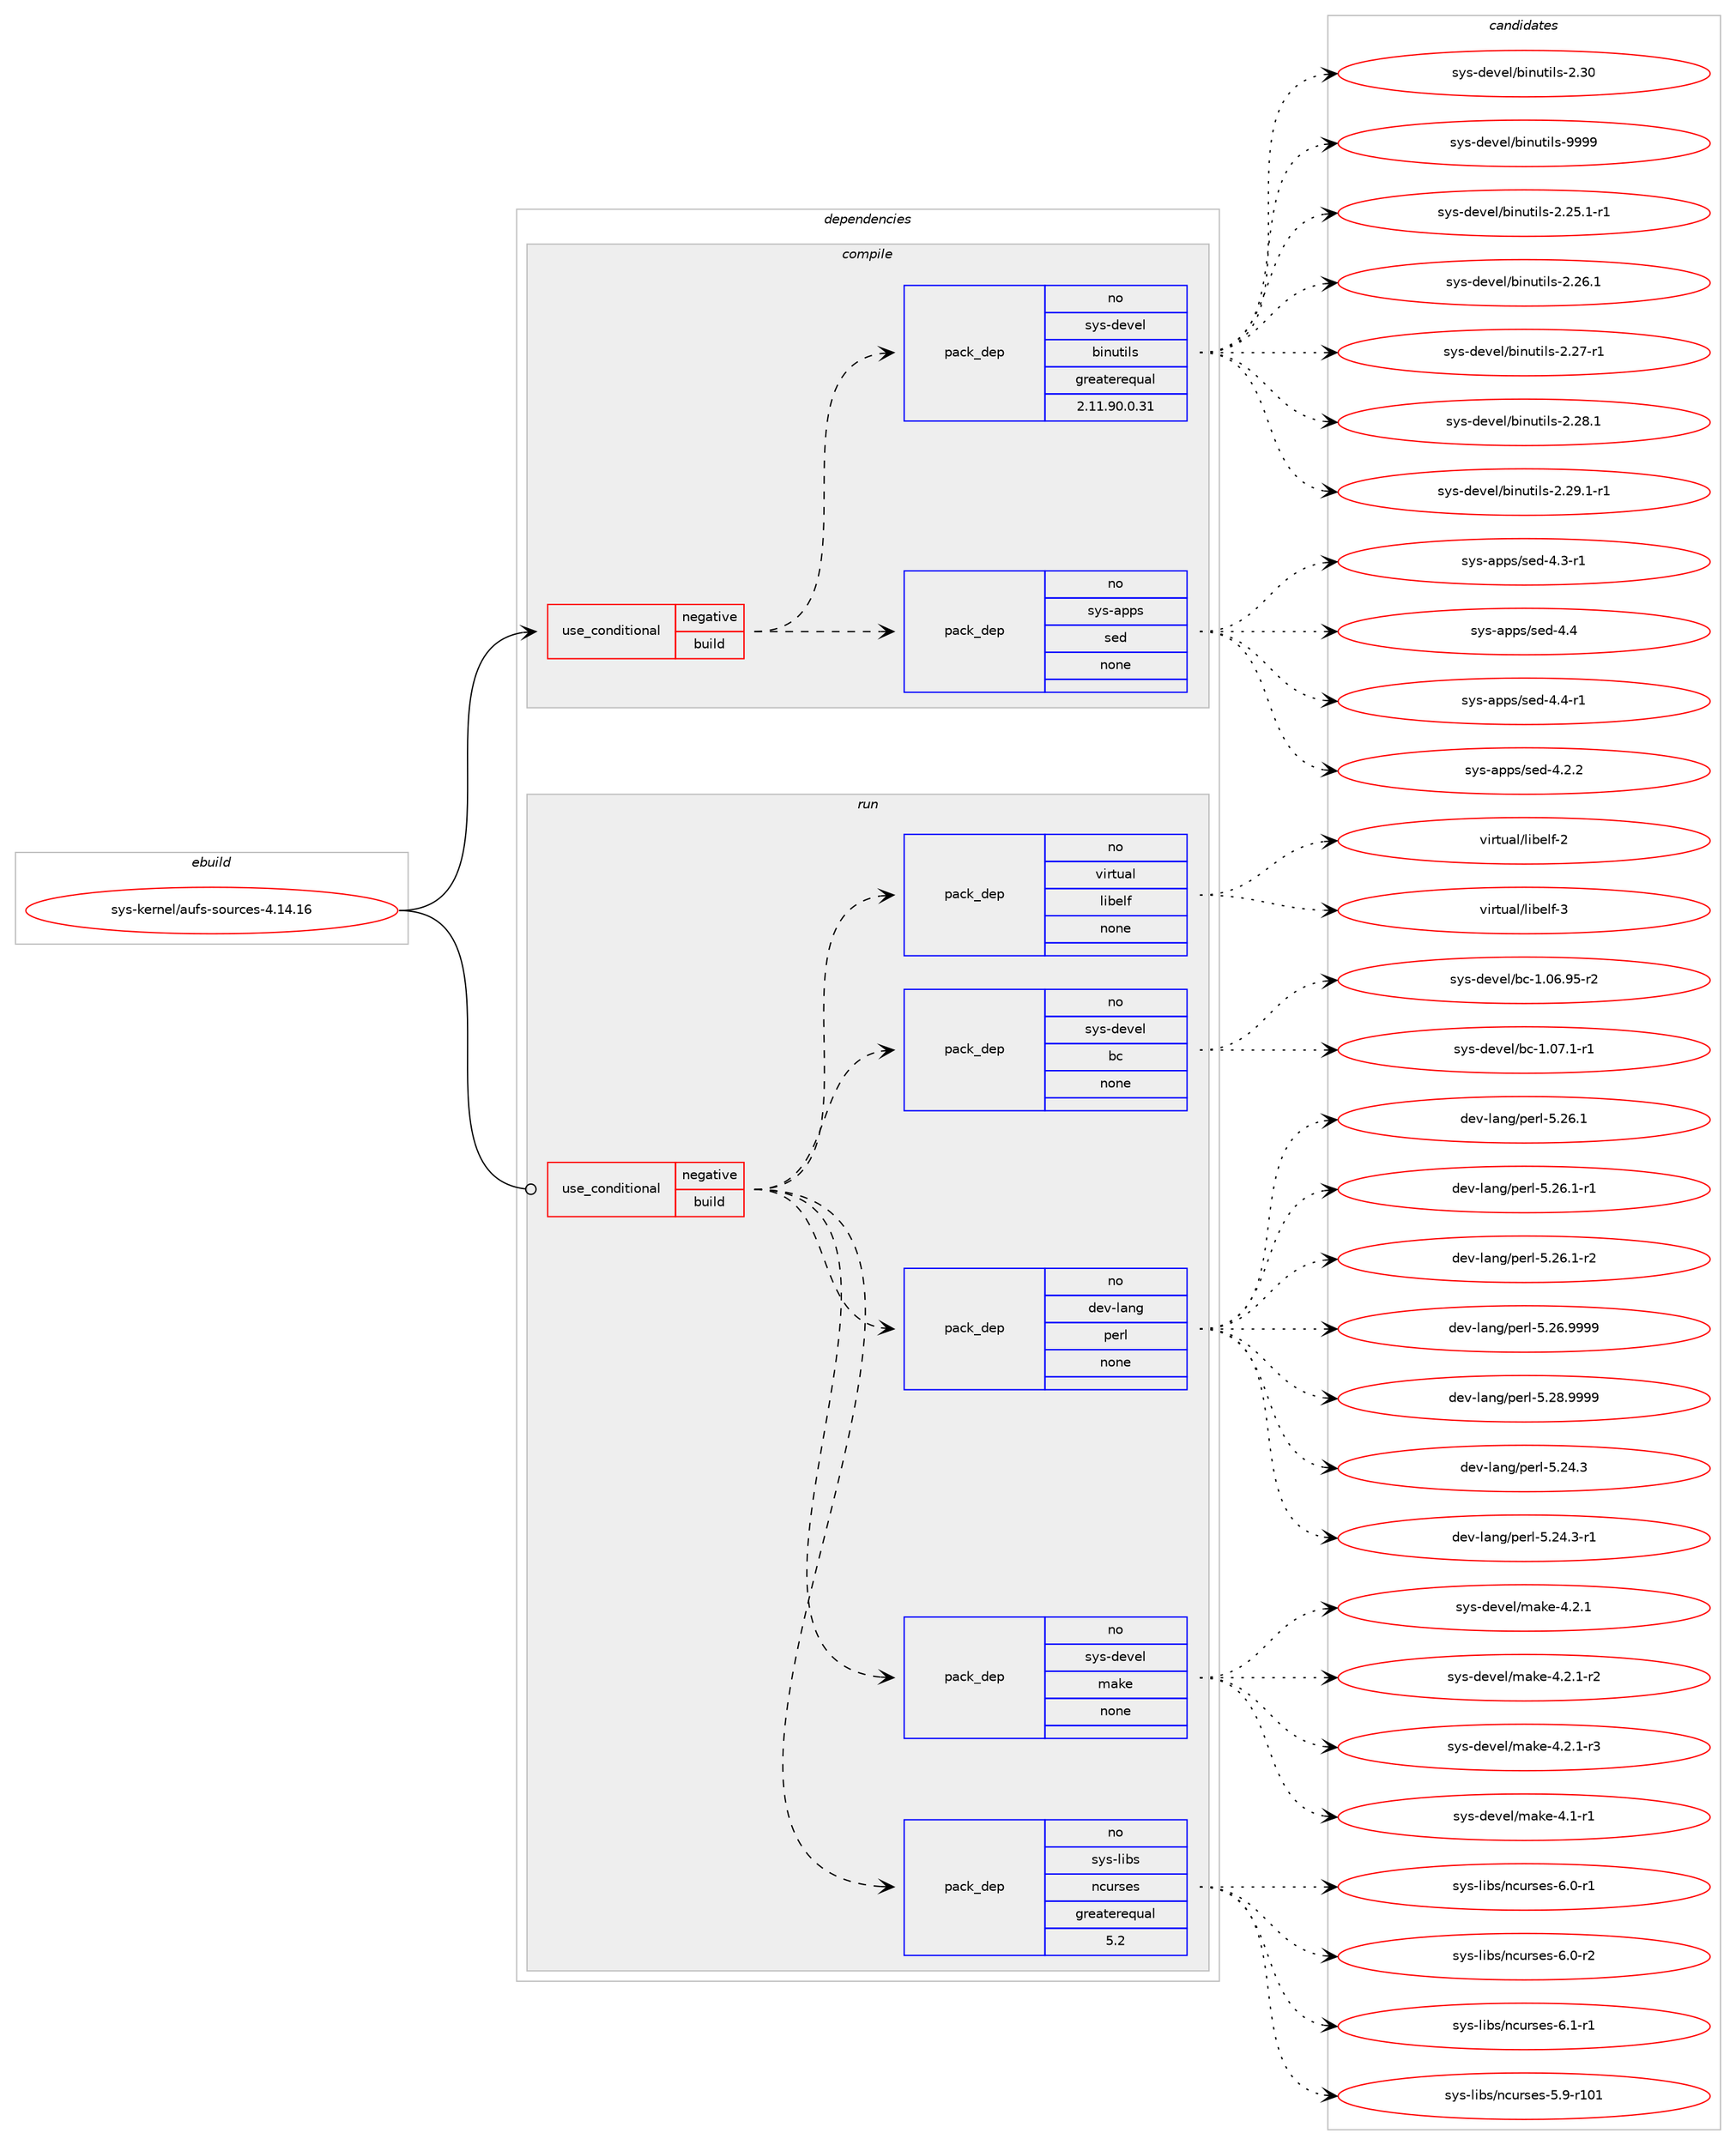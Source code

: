digraph prolog {

# *************
# Graph options
# *************

newrank=true;
concentrate=true;
compound=true;
graph [rankdir=LR,fontname=Helvetica,fontsize=10,ranksep=1.5];#, ranksep=2.5, nodesep=0.2];
edge  [arrowhead=vee];
node  [fontname=Helvetica,fontsize=10];

# **********
# The ebuild
# **********

subgraph cluster_leftcol {
color=gray;
rank=same;
label=<<i>ebuild</i>>;
id [label="sys-kernel/aufs-sources-4.14.16", color=red, width=4, href="../sys-kernel/aufs-sources-4.14.16.svg"];
}

# ****************
# The dependencies
# ****************

subgraph cluster_midcol {
color=gray;
label=<<i>dependencies</i>>;
subgraph cluster_compile {
fillcolor="#eeeeee";
style=filled;
label=<<i>compile</i>>;
subgraph cond684 {
dependency6714 [label=<<TABLE BORDER="0" CELLBORDER="1" CELLSPACING="0" CELLPADDING="4"><TR><TD ROWSPAN="3" CELLPADDING="10">use_conditional</TD></TR><TR><TD>negative</TD></TR><TR><TD>build</TD></TR></TABLE>>, shape=none, color=red];
subgraph pack5979 {
dependency6715 [label=<<TABLE BORDER="0" CELLBORDER="1" CELLSPACING="0" CELLPADDING="4" WIDTH="220"><TR><TD ROWSPAN="6" CELLPADDING="30">pack_dep</TD></TR><TR><TD WIDTH="110">no</TD></TR><TR><TD>sys-apps</TD></TR><TR><TD>sed</TD></TR><TR><TD>none</TD></TR><TR><TD></TD></TR></TABLE>>, shape=none, color=blue];
}
dependency6714:e -> dependency6715:w [weight=20,style="dashed",arrowhead="vee"];
subgraph pack5980 {
dependency6716 [label=<<TABLE BORDER="0" CELLBORDER="1" CELLSPACING="0" CELLPADDING="4" WIDTH="220"><TR><TD ROWSPAN="6" CELLPADDING="30">pack_dep</TD></TR><TR><TD WIDTH="110">no</TD></TR><TR><TD>sys-devel</TD></TR><TR><TD>binutils</TD></TR><TR><TD>greaterequal</TD></TR><TR><TD>2.11.90.0.31</TD></TR></TABLE>>, shape=none, color=blue];
}
dependency6714:e -> dependency6716:w [weight=20,style="dashed",arrowhead="vee"];
}
id:e -> dependency6714:w [weight=20,style="solid",arrowhead="vee"];
}
subgraph cluster_compileandrun {
fillcolor="#eeeeee";
style=filled;
label=<<i>compile and run</i>>;
}
subgraph cluster_run {
fillcolor="#eeeeee";
style=filled;
label=<<i>run</i>>;
subgraph cond685 {
dependency6717 [label=<<TABLE BORDER="0" CELLBORDER="1" CELLSPACING="0" CELLPADDING="4"><TR><TD ROWSPAN="3" CELLPADDING="10">use_conditional</TD></TR><TR><TD>negative</TD></TR><TR><TD>build</TD></TR></TABLE>>, shape=none, color=red];
subgraph pack5981 {
dependency6718 [label=<<TABLE BORDER="0" CELLBORDER="1" CELLSPACING="0" CELLPADDING="4" WIDTH="220"><TR><TD ROWSPAN="6" CELLPADDING="30">pack_dep</TD></TR><TR><TD WIDTH="110">no</TD></TR><TR><TD>sys-libs</TD></TR><TR><TD>ncurses</TD></TR><TR><TD>greaterequal</TD></TR><TR><TD>5.2</TD></TR></TABLE>>, shape=none, color=blue];
}
dependency6717:e -> dependency6718:w [weight=20,style="dashed",arrowhead="vee"];
subgraph pack5982 {
dependency6719 [label=<<TABLE BORDER="0" CELLBORDER="1" CELLSPACING="0" CELLPADDING="4" WIDTH="220"><TR><TD ROWSPAN="6" CELLPADDING="30">pack_dep</TD></TR><TR><TD WIDTH="110">no</TD></TR><TR><TD>sys-devel</TD></TR><TR><TD>make</TD></TR><TR><TD>none</TD></TR><TR><TD></TD></TR></TABLE>>, shape=none, color=blue];
}
dependency6717:e -> dependency6719:w [weight=20,style="dashed",arrowhead="vee"];
subgraph pack5983 {
dependency6720 [label=<<TABLE BORDER="0" CELLBORDER="1" CELLSPACING="0" CELLPADDING="4" WIDTH="220"><TR><TD ROWSPAN="6" CELLPADDING="30">pack_dep</TD></TR><TR><TD WIDTH="110">no</TD></TR><TR><TD>dev-lang</TD></TR><TR><TD>perl</TD></TR><TR><TD>none</TD></TR><TR><TD></TD></TR></TABLE>>, shape=none, color=blue];
}
dependency6717:e -> dependency6720:w [weight=20,style="dashed",arrowhead="vee"];
subgraph pack5984 {
dependency6721 [label=<<TABLE BORDER="0" CELLBORDER="1" CELLSPACING="0" CELLPADDING="4" WIDTH="220"><TR><TD ROWSPAN="6" CELLPADDING="30">pack_dep</TD></TR><TR><TD WIDTH="110">no</TD></TR><TR><TD>sys-devel</TD></TR><TR><TD>bc</TD></TR><TR><TD>none</TD></TR><TR><TD></TD></TR></TABLE>>, shape=none, color=blue];
}
dependency6717:e -> dependency6721:w [weight=20,style="dashed",arrowhead="vee"];
subgraph pack5985 {
dependency6722 [label=<<TABLE BORDER="0" CELLBORDER="1" CELLSPACING="0" CELLPADDING="4" WIDTH="220"><TR><TD ROWSPAN="6" CELLPADDING="30">pack_dep</TD></TR><TR><TD WIDTH="110">no</TD></TR><TR><TD>virtual</TD></TR><TR><TD>libelf</TD></TR><TR><TD>none</TD></TR><TR><TD></TD></TR></TABLE>>, shape=none, color=blue];
}
dependency6717:e -> dependency6722:w [weight=20,style="dashed",arrowhead="vee"];
}
id:e -> dependency6717:w [weight=20,style="solid",arrowhead="odot"];
}
}

# **************
# The candidates
# **************

subgraph cluster_choices {
rank=same;
color=gray;
label=<<i>candidates</i>>;

subgraph choice5979 {
color=black;
nodesep=1;
choice115121115459711211211547115101100455246504650 [label="sys-apps/sed-4.2.2", color=red, width=4,href="../sys-apps/sed-4.2.2.svg"];
choice115121115459711211211547115101100455246514511449 [label="sys-apps/sed-4.3-r1", color=red, width=4,href="../sys-apps/sed-4.3-r1.svg"];
choice11512111545971121121154711510110045524652 [label="sys-apps/sed-4.4", color=red, width=4,href="../sys-apps/sed-4.4.svg"];
choice115121115459711211211547115101100455246524511449 [label="sys-apps/sed-4.4-r1", color=red, width=4,href="../sys-apps/sed-4.4-r1.svg"];
dependency6715:e -> choice115121115459711211211547115101100455246504650:w [style=dotted,weight="100"];
dependency6715:e -> choice115121115459711211211547115101100455246514511449:w [style=dotted,weight="100"];
dependency6715:e -> choice11512111545971121121154711510110045524652:w [style=dotted,weight="100"];
dependency6715:e -> choice115121115459711211211547115101100455246524511449:w [style=dotted,weight="100"];
}
subgraph choice5980 {
color=black;
nodesep=1;
choice115121115451001011181011084798105110117116105108115455046505346494511449 [label="sys-devel/binutils-2.25.1-r1", color=red, width=4,href="../sys-devel/binutils-2.25.1-r1.svg"];
choice11512111545100101118101108479810511011711610510811545504650544649 [label="sys-devel/binutils-2.26.1", color=red, width=4,href="../sys-devel/binutils-2.26.1.svg"];
choice11512111545100101118101108479810511011711610510811545504650554511449 [label="sys-devel/binutils-2.27-r1", color=red, width=4,href="../sys-devel/binutils-2.27-r1.svg"];
choice11512111545100101118101108479810511011711610510811545504650564649 [label="sys-devel/binutils-2.28.1", color=red, width=4,href="../sys-devel/binutils-2.28.1.svg"];
choice115121115451001011181011084798105110117116105108115455046505746494511449 [label="sys-devel/binutils-2.29.1-r1", color=red, width=4,href="../sys-devel/binutils-2.29.1-r1.svg"];
choice1151211154510010111810110847981051101171161051081154550465148 [label="sys-devel/binutils-2.30", color=red, width=4,href="../sys-devel/binutils-2.30.svg"];
choice1151211154510010111810110847981051101171161051081154557575757 [label="sys-devel/binutils-9999", color=red, width=4,href="../sys-devel/binutils-9999.svg"];
dependency6716:e -> choice115121115451001011181011084798105110117116105108115455046505346494511449:w [style=dotted,weight="100"];
dependency6716:e -> choice11512111545100101118101108479810511011711610510811545504650544649:w [style=dotted,weight="100"];
dependency6716:e -> choice11512111545100101118101108479810511011711610510811545504650554511449:w [style=dotted,weight="100"];
dependency6716:e -> choice11512111545100101118101108479810511011711610510811545504650564649:w [style=dotted,weight="100"];
dependency6716:e -> choice115121115451001011181011084798105110117116105108115455046505746494511449:w [style=dotted,weight="100"];
dependency6716:e -> choice1151211154510010111810110847981051101171161051081154550465148:w [style=dotted,weight="100"];
dependency6716:e -> choice1151211154510010111810110847981051101171161051081154557575757:w [style=dotted,weight="100"];
}
subgraph choice5981 {
color=black;
nodesep=1;
choice115121115451081059811547110991171141151011154553465745114494849 [label="sys-libs/ncurses-5.9-r101", color=red, width=4,href="../sys-libs/ncurses-5.9-r101.svg"];
choice11512111545108105981154711099117114115101115455446484511449 [label="sys-libs/ncurses-6.0-r1", color=red, width=4,href="../sys-libs/ncurses-6.0-r1.svg"];
choice11512111545108105981154711099117114115101115455446484511450 [label="sys-libs/ncurses-6.0-r2", color=red, width=4,href="../sys-libs/ncurses-6.0-r2.svg"];
choice11512111545108105981154711099117114115101115455446494511449 [label="sys-libs/ncurses-6.1-r1", color=red, width=4,href="../sys-libs/ncurses-6.1-r1.svg"];
dependency6718:e -> choice115121115451081059811547110991171141151011154553465745114494849:w [style=dotted,weight="100"];
dependency6718:e -> choice11512111545108105981154711099117114115101115455446484511449:w [style=dotted,weight="100"];
dependency6718:e -> choice11512111545108105981154711099117114115101115455446484511450:w [style=dotted,weight="100"];
dependency6718:e -> choice11512111545108105981154711099117114115101115455446494511449:w [style=dotted,weight="100"];
}
subgraph choice5982 {
color=black;
nodesep=1;
choice115121115451001011181011084710997107101455246494511449 [label="sys-devel/make-4.1-r1", color=red, width=4,href="../sys-devel/make-4.1-r1.svg"];
choice115121115451001011181011084710997107101455246504649 [label="sys-devel/make-4.2.1", color=red, width=4,href="../sys-devel/make-4.2.1.svg"];
choice1151211154510010111810110847109971071014552465046494511450 [label="sys-devel/make-4.2.1-r2", color=red, width=4,href="../sys-devel/make-4.2.1-r2.svg"];
choice1151211154510010111810110847109971071014552465046494511451 [label="sys-devel/make-4.2.1-r3", color=red, width=4,href="../sys-devel/make-4.2.1-r3.svg"];
dependency6719:e -> choice115121115451001011181011084710997107101455246494511449:w [style=dotted,weight="100"];
dependency6719:e -> choice115121115451001011181011084710997107101455246504649:w [style=dotted,weight="100"];
dependency6719:e -> choice1151211154510010111810110847109971071014552465046494511450:w [style=dotted,weight="100"];
dependency6719:e -> choice1151211154510010111810110847109971071014552465046494511451:w [style=dotted,weight="100"];
}
subgraph choice5983 {
color=black;
nodesep=1;
choice10010111845108971101034711210111410845534650524651 [label="dev-lang/perl-5.24.3", color=red, width=4,href="../dev-lang/perl-5.24.3.svg"];
choice100101118451089711010347112101114108455346505246514511449 [label="dev-lang/perl-5.24.3-r1", color=red, width=4,href="../dev-lang/perl-5.24.3-r1.svg"];
choice10010111845108971101034711210111410845534650544649 [label="dev-lang/perl-5.26.1", color=red, width=4,href="../dev-lang/perl-5.26.1.svg"];
choice100101118451089711010347112101114108455346505446494511449 [label="dev-lang/perl-5.26.1-r1", color=red, width=4,href="../dev-lang/perl-5.26.1-r1.svg"];
choice100101118451089711010347112101114108455346505446494511450 [label="dev-lang/perl-5.26.1-r2", color=red, width=4,href="../dev-lang/perl-5.26.1-r2.svg"];
choice10010111845108971101034711210111410845534650544657575757 [label="dev-lang/perl-5.26.9999", color=red, width=4,href="../dev-lang/perl-5.26.9999.svg"];
choice10010111845108971101034711210111410845534650564657575757 [label="dev-lang/perl-5.28.9999", color=red, width=4,href="../dev-lang/perl-5.28.9999.svg"];
dependency6720:e -> choice10010111845108971101034711210111410845534650524651:w [style=dotted,weight="100"];
dependency6720:e -> choice100101118451089711010347112101114108455346505246514511449:w [style=dotted,weight="100"];
dependency6720:e -> choice10010111845108971101034711210111410845534650544649:w [style=dotted,weight="100"];
dependency6720:e -> choice100101118451089711010347112101114108455346505446494511449:w [style=dotted,weight="100"];
dependency6720:e -> choice100101118451089711010347112101114108455346505446494511450:w [style=dotted,weight="100"];
dependency6720:e -> choice10010111845108971101034711210111410845534650544657575757:w [style=dotted,weight="100"];
dependency6720:e -> choice10010111845108971101034711210111410845534650564657575757:w [style=dotted,weight="100"];
}
subgraph choice5984 {
color=black;
nodesep=1;
choice1151211154510010111810110847989945494648544657534511450 [label="sys-devel/bc-1.06.95-r2", color=red, width=4,href="../sys-devel/bc-1.06.95-r2.svg"];
choice11512111545100101118101108479899454946485546494511449 [label="sys-devel/bc-1.07.1-r1", color=red, width=4,href="../sys-devel/bc-1.07.1-r1.svg"];
dependency6721:e -> choice1151211154510010111810110847989945494648544657534511450:w [style=dotted,weight="100"];
dependency6721:e -> choice11512111545100101118101108479899454946485546494511449:w [style=dotted,weight="100"];
}
subgraph choice5985 {
color=black;
nodesep=1;
choice1181051141161179710847108105981011081024550 [label="virtual/libelf-2", color=red, width=4,href="../virtual/libelf-2.svg"];
choice1181051141161179710847108105981011081024551 [label="virtual/libelf-3", color=red, width=4,href="../virtual/libelf-3.svg"];
dependency6722:e -> choice1181051141161179710847108105981011081024550:w [style=dotted,weight="100"];
dependency6722:e -> choice1181051141161179710847108105981011081024551:w [style=dotted,weight="100"];
}
}

}
